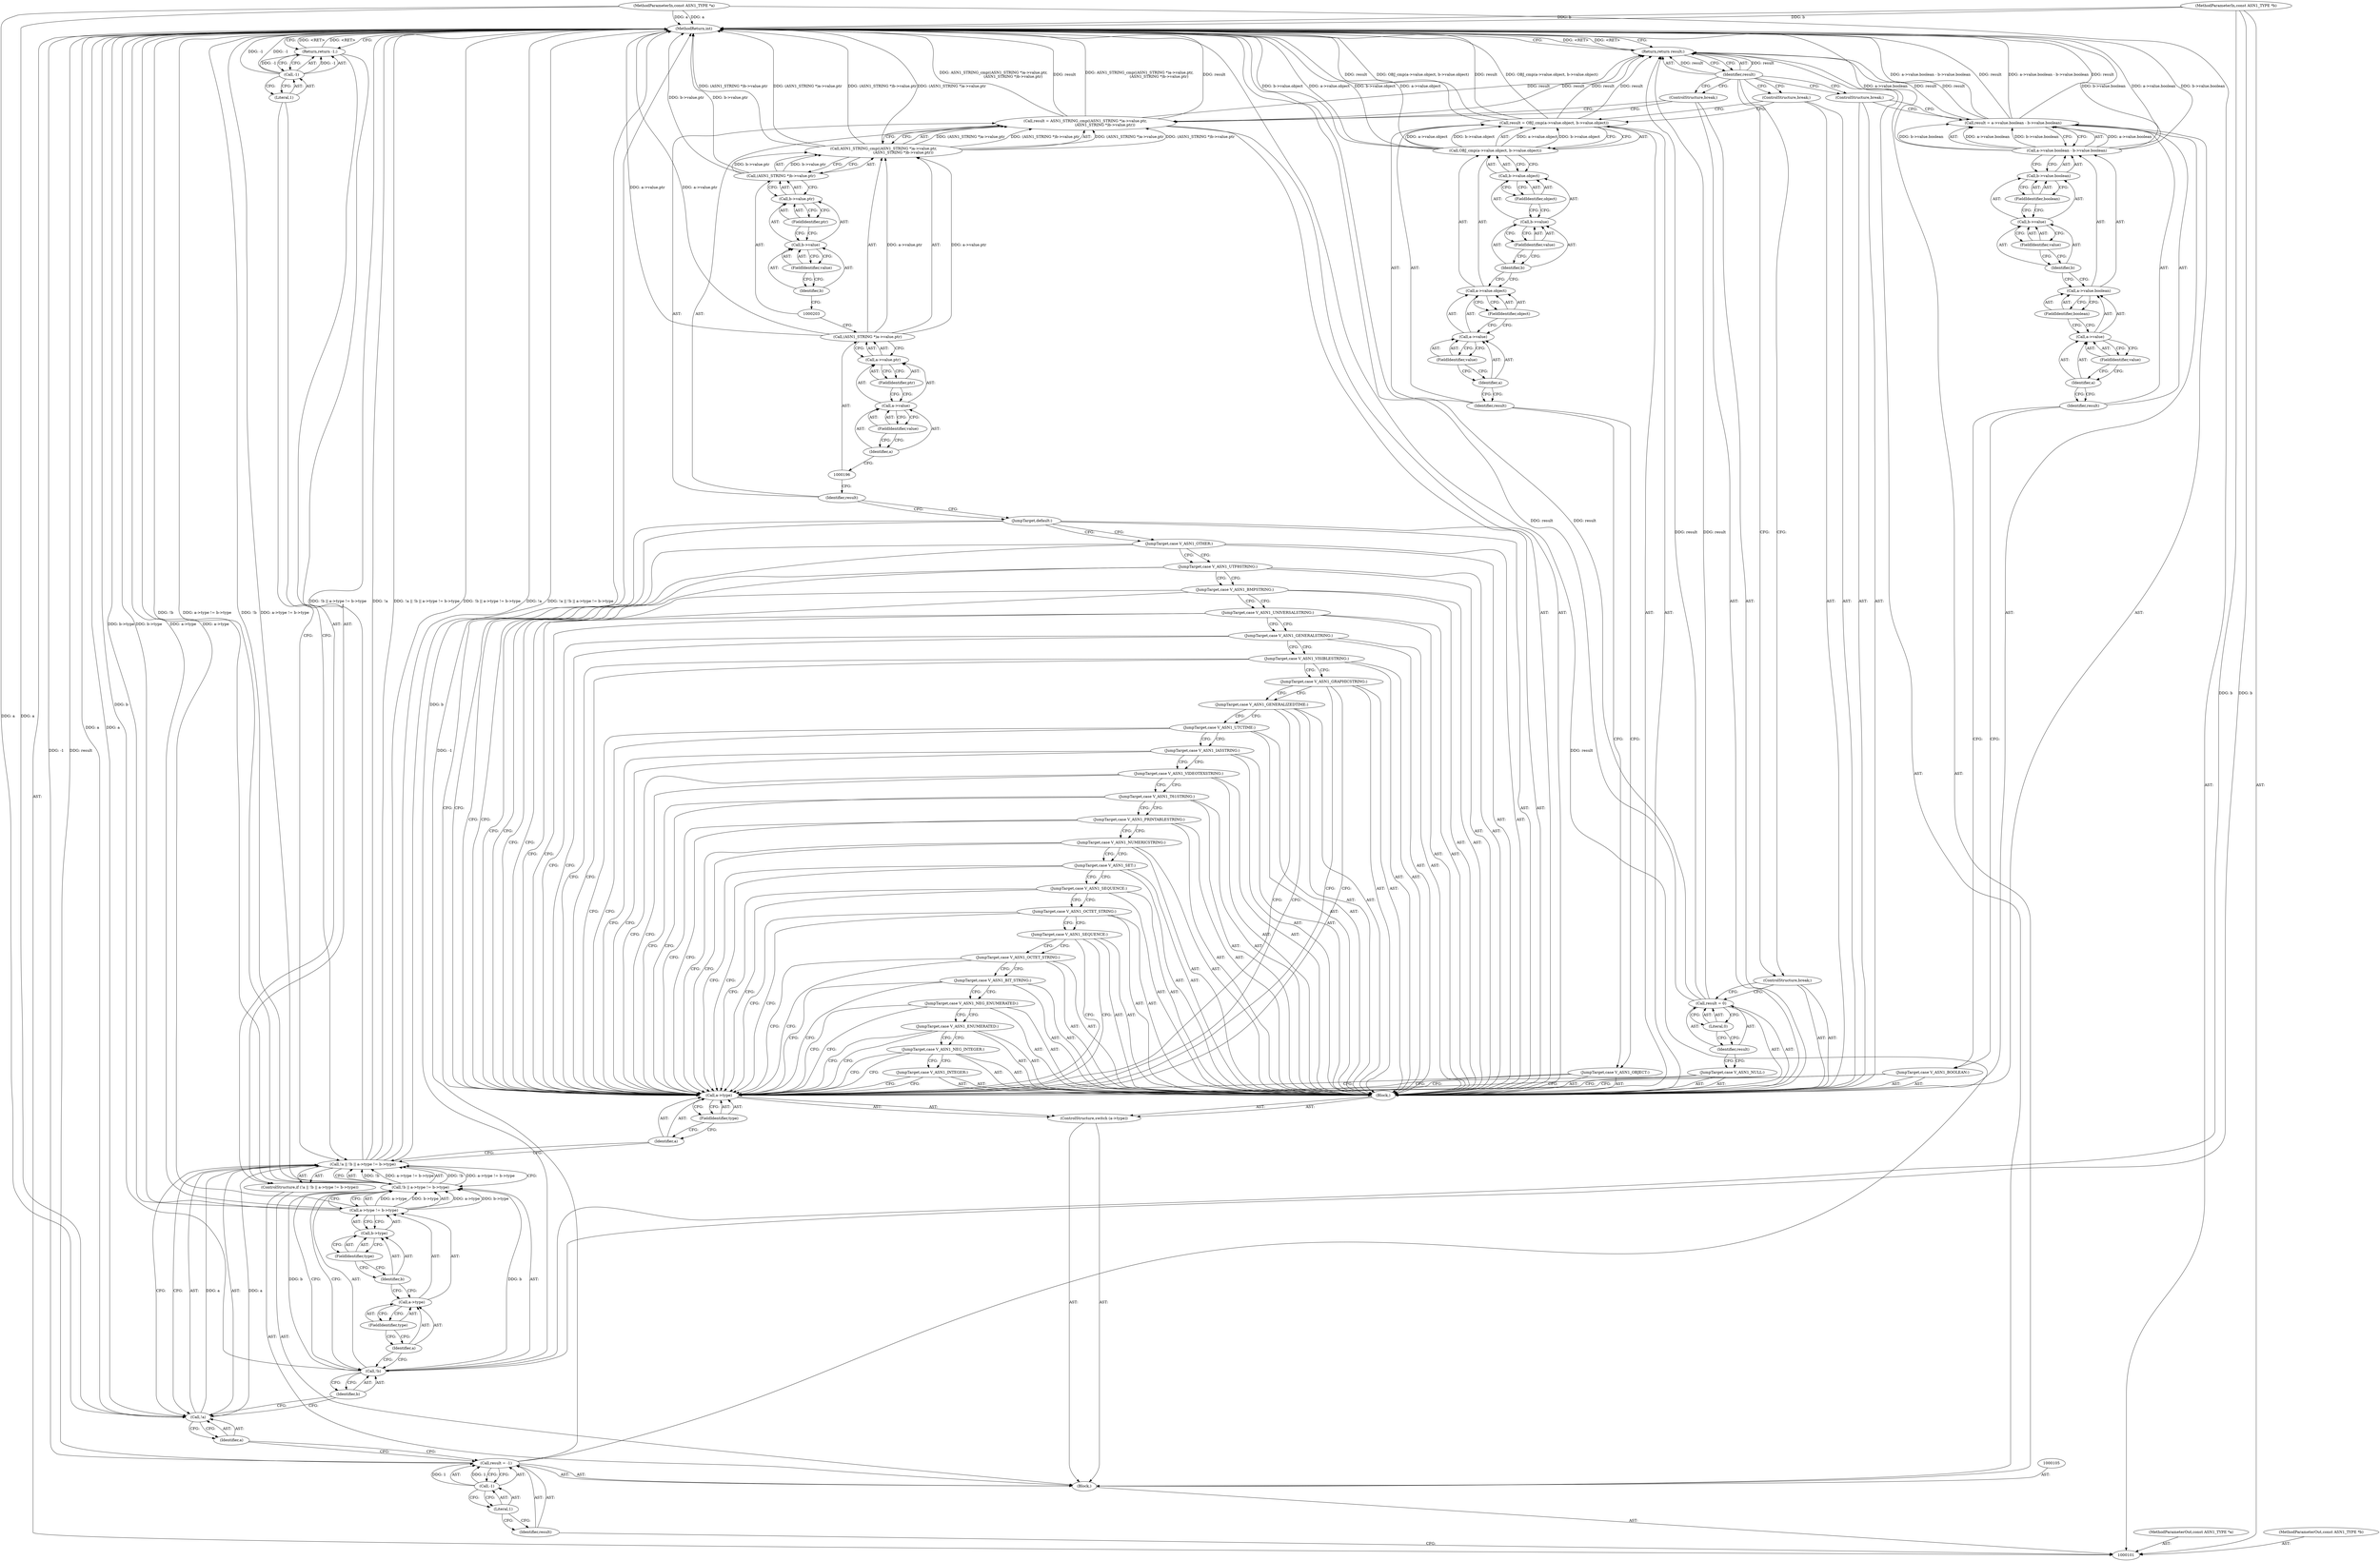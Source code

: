 digraph "1_openssl_f5da52e308a6aeea6d5f3df98c4da295d7e9cc27" {
"1000212" [label="(MethodReturn,int)"];
"1000102" [label="(MethodParameterIn,const ASN1_TYPE *a)"];
"1000270" [label="(MethodParameterOut,const ASN1_TYPE *a)"];
"1000103" [label="(MethodParameterIn,const ASN1_TYPE *b)"];
"1000271" [label="(MethodParameterOut,const ASN1_TYPE *b)"];
"1000135" [label="(Call,OBJ_cmp(a->value.object, b->value.object))"];
"1000136" [label="(Call,a->value.object)"];
"1000137" [label="(Call,a->value)"];
"1000138" [label="(Identifier,a)"];
"1000139" [label="(FieldIdentifier,value)"];
"1000140" [label="(FieldIdentifier,object)"];
"1000141" [label="(Call,b->value.object)"];
"1000142" [label="(Call,b->value)"];
"1000143" [label="(Identifier,b)"];
"1000144" [label="(FieldIdentifier,value)"];
"1000145" [label="(FieldIdentifier,object)"];
"1000133" [label="(Call,result = OBJ_cmp(a->value.object, b->value.object))"];
"1000134" [label="(Identifier,result)"];
"1000146" [label="(ControlStructure,break;)"];
"1000147" [label="(JumpTarget,case V_ASN1_BOOLEAN:)"];
"1000150" [label="(Call,a->value.boolean - b->value.boolean)"];
"1000151" [label="(Call,a->value.boolean)"];
"1000152" [label="(Call,a->value)"];
"1000153" [label="(Identifier,a)"];
"1000154" [label="(FieldIdentifier,value)"];
"1000155" [label="(FieldIdentifier,boolean)"];
"1000156" [label="(Call,b->value.boolean)"];
"1000157" [label="(Call,b->value)"];
"1000158" [label="(Identifier,b)"];
"1000159" [label="(FieldIdentifier,value)"];
"1000160" [label="(FieldIdentifier,boolean)"];
"1000148" [label="(Call,result = a->value.boolean - b->value.boolean)"];
"1000149" [label="(Identifier,result)"];
"1000161" [label="(ControlStructure,break;)"];
"1000162" [label="(JumpTarget,case V_ASN1_NULL:)"];
"1000165" [label="(Literal,0)"];
"1000163" [label="(Call,result = 0)"];
"1000164" [label="(Identifier,result)"];
"1000166" [label="(ControlStructure,break;)"];
"1000167" [label="(JumpTarget,case V_ASN1_INTEGER:)"];
"1000168" [label="(JumpTarget,case V_ASN1_NEG_INTEGER:)"];
"1000104" [label="(Block,)"];
"1000169" [label="(JumpTarget,case V_ASN1_ENUMERATED:)"];
"1000170" [label="(JumpTarget,case V_ASN1_NEG_ENUMERATED:)"];
"1000171" [label="(JumpTarget,case V_ASN1_BIT_STRING:)"];
"1000172" [label="(JumpTarget,case V_ASN1_OCTET_STRING:)"];
"1000173" [label="(JumpTarget,case V_ASN1_SEQUENCE:)"];
"1000174" [label="(JumpTarget,case V_ASN1_OCTET_STRING:)"];
"1000175" [label="(JumpTarget,case V_ASN1_SEQUENCE:)"];
"1000176" [label="(JumpTarget,case V_ASN1_SET:)"];
"1000177" [label="(JumpTarget,case V_ASN1_NUMERICSTRING:)"];
"1000178" [label="(JumpTarget,case V_ASN1_PRINTABLESTRING:)"];
"1000108" [label="(Call,-1)"];
"1000109" [label="(Literal,1)"];
"1000106" [label="(Call,result = -1)"];
"1000107" [label="(Identifier,result)"];
"1000179" [label="(JumpTarget,case V_ASN1_T61STRING:)"];
"1000180" [label="(JumpTarget,case V_ASN1_VIDEOTEXSTRING:)"];
"1000181" [label="(JumpTarget,case V_ASN1_IA5STRING:)"];
"1000182" [label="(JumpTarget,case V_ASN1_UTCTIME:)"];
"1000183" [label="(JumpTarget,case V_ASN1_GENERALIZEDTIME:)"];
"1000184" [label="(JumpTarget,case V_ASN1_GRAPHICSTRING:)"];
"1000185" [label="(JumpTarget,case V_ASN1_VISIBLESTRING:)"];
"1000186" [label="(JumpTarget,case V_ASN1_GENERALSTRING:)"];
"1000187" [label="(JumpTarget,case V_ASN1_UNIVERSALSTRING:)"];
"1000188" [label="(JumpTarget,case V_ASN1_BMPSTRING:)"];
"1000189" [label="(JumpTarget,case V_ASN1_UTF8STRING:)"];
"1000190" [label="(JumpTarget,case V_ASN1_OTHER:)"];
"1000191" [label="(JumpTarget,default:)"];
"1000194" [label="(Call,ASN1_STRING_cmp((ASN1_STRING *)a->value.ptr,\n                                 (ASN1_STRING *)b->value.ptr))"];
"1000195" [label="(Call,(ASN1_STRING *)a->value.ptr)"];
"1000197" [label="(Call,a->value.ptr)"];
"1000198" [label="(Call,a->value)"];
"1000199" [label="(Identifier,a)"];
"1000200" [label="(FieldIdentifier,value)"];
"1000201" [label="(FieldIdentifier,ptr)"];
"1000192" [label="(Call,result = ASN1_STRING_cmp((ASN1_STRING *)a->value.ptr,\n                                 (ASN1_STRING *)b->value.ptr))"];
"1000193" [label="(Identifier,result)"];
"1000202" [label="(Call,(ASN1_STRING *)b->value.ptr)"];
"1000204" [label="(Call,b->value.ptr)"];
"1000205" [label="(Call,b->value)"];
"1000206" [label="(Identifier,b)"];
"1000207" [label="(FieldIdentifier,value)"];
"1000208" [label="(FieldIdentifier,ptr)"];
"1000209" [label="(ControlStructure,break;)"];
"1000211" [label="(Identifier,result)"];
"1000210" [label="(Return,return result;)"];
"1000114" [label="(Call,!b || a->type != b->type)"];
"1000115" [label="(Call,!b)"];
"1000116" [label="(Identifier,b)"];
"1000117" [label="(Call,a->type != b->type)"];
"1000118" [label="(Call,a->type)"];
"1000119" [label="(Identifier,a)"];
"1000120" [label="(FieldIdentifier,type)"];
"1000121" [label="(Call,b->type)"];
"1000122" [label="(Identifier,b)"];
"1000123" [label="(FieldIdentifier,type)"];
"1000110" [label="(ControlStructure,if (!a || !b || a->type != b->type))"];
"1000111" [label="(Call,!a || !b || a->type != b->type)"];
"1000112" [label="(Call,!a)"];
"1000113" [label="(Identifier,a)"];
"1000125" [label="(Call,-1)"];
"1000126" [label="(Literal,1)"];
"1000124" [label="(Return,return -1;)"];
"1000128" [label="(Call,a->type)"];
"1000129" [label="(Identifier,a)"];
"1000130" [label="(FieldIdentifier,type)"];
"1000131" [label="(Block,)"];
"1000127" [label="(ControlStructure,switch (a->type))"];
"1000132" [label="(JumpTarget,case V_ASN1_OBJECT:)"];
"1000212" -> "1000101"  [label="AST: "];
"1000212" -> "1000124"  [label="CFG: "];
"1000212" -> "1000210"  [label="CFG: "];
"1000124" -> "1000212"  [label="DDG: <RET>"];
"1000210" -> "1000212"  [label="DDG: <RET>"];
"1000114" -> "1000212"  [label="DDG: a->type != b->type"];
"1000114" -> "1000212"  [label="DDG: !b"];
"1000163" -> "1000212"  [label="DDG: result"];
"1000106" -> "1000212"  [label="DDG: -1"];
"1000106" -> "1000212"  [label="DDG: result"];
"1000111" -> "1000212"  [label="DDG: !b || a->type != b->type"];
"1000111" -> "1000212"  [label="DDG: !a"];
"1000111" -> "1000212"  [label="DDG: !a || !b || a->type != b->type"];
"1000135" -> "1000212"  [label="DDG: b->value.object"];
"1000135" -> "1000212"  [label="DDG: a->value.object"];
"1000194" -> "1000212"  [label="DDG: (ASN1_STRING *)a->value.ptr"];
"1000194" -> "1000212"  [label="DDG: (ASN1_STRING *)b->value.ptr"];
"1000117" -> "1000212"  [label="DDG: a->type"];
"1000117" -> "1000212"  [label="DDG: b->type"];
"1000195" -> "1000212"  [label="DDG: a->value.ptr"];
"1000148" -> "1000212"  [label="DDG: a->value.boolean - b->value.boolean"];
"1000148" -> "1000212"  [label="DDG: result"];
"1000150" -> "1000212"  [label="DDG: b->value.boolean"];
"1000150" -> "1000212"  [label="DDG: a->value.boolean"];
"1000125" -> "1000212"  [label="DDG: -1"];
"1000192" -> "1000212"  [label="DDG: ASN1_STRING_cmp((ASN1_STRING *)a->value.ptr,\n                                 (ASN1_STRING *)b->value.ptr)"];
"1000192" -> "1000212"  [label="DDG: result"];
"1000103" -> "1000212"  [label="DDG: b"];
"1000133" -> "1000212"  [label="DDG: result"];
"1000133" -> "1000212"  [label="DDG: OBJ_cmp(a->value.object, b->value.object)"];
"1000102" -> "1000212"  [label="DDG: a"];
"1000112" -> "1000212"  [label="DDG: a"];
"1000115" -> "1000212"  [label="DDG: b"];
"1000202" -> "1000212"  [label="DDG: b->value.ptr"];
"1000102" -> "1000101"  [label="AST: "];
"1000102" -> "1000212"  [label="DDG: a"];
"1000102" -> "1000112"  [label="DDG: a"];
"1000270" -> "1000101"  [label="AST: "];
"1000103" -> "1000101"  [label="AST: "];
"1000103" -> "1000212"  [label="DDG: b"];
"1000103" -> "1000115"  [label="DDG: b"];
"1000271" -> "1000101"  [label="AST: "];
"1000135" -> "1000133"  [label="AST: "];
"1000135" -> "1000141"  [label="CFG: "];
"1000136" -> "1000135"  [label="AST: "];
"1000141" -> "1000135"  [label="AST: "];
"1000133" -> "1000135"  [label="CFG: "];
"1000135" -> "1000212"  [label="DDG: b->value.object"];
"1000135" -> "1000212"  [label="DDG: a->value.object"];
"1000135" -> "1000133"  [label="DDG: a->value.object"];
"1000135" -> "1000133"  [label="DDG: b->value.object"];
"1000136" -> "1000135"  [label="AST: "];
"1000136" -> "1000140"  [label="CFG: "];
"1000137" -> "1000136"  [label="AST: "];
"1000140" -> "1000136"  [label="AST: "];
"1000143" -> "1000136"  [label="CFG: "];
"1000137" -> "1000136"  [label="AST: "];
"1000137" -> "1000139"  [label="CFG: "];
"1000138" -> "1000137"  [label="AST: "];
"1000139" -> "1000137"  [label="AST: "];
"1000140" -> "1000137"  [label="CFG: "];
"1000138" -> "1000137"  [label="AST: "];
"1000138" -> "1000134"  [label="CFG: "];
"1000139" -> "1000138"  [label="CFG: "];
"1000139" -> "1000137"  [label="AST: "];
"1000139" -> "1000138"  [label="CFG: "];
"1000137" -> "1000139"  [label="CFG: "];
"1000140" -> "1000136"  [label="AST: "];
"1000140" -> "1000137"  [label="CFG: "];
"1000136" -> "1000140"  [label="CFG: "];
"1000141" -> "1000135"  [label="AST: "];
"1000141" -> "1000145"  [label="CFG: "];
"1000142" -> "1000141"  [label="AST: "];
"1000145" -> "1000141"  [label="AST: "];
"1000135" -> "1000141"  [label="CFG: "];
"1000142" -> "1000141"  [label="AST: "];
"1000142" -> "1000144"  [label="CFG: "];
"1000143" -> "1000142"  [label="AST: "];
"1000144" -> "1000142"  [label="AST: "];
"1000145" -> "1000142"  [label="CFG: "];
"1000143" -> "1000142"  [label="AST: "];
"1000143" -> "1000136"  [label="CFG: "];
"1000144" -> "1000143"  [label="CFG: "];
"1000144" -> "1000142"  [label="AST: "];
"1000144" -> "1000143"  [label="CFG: "];
"1000142" -> "1000144"  [label="CFG: "];
"1000145" -> "1000141"  [label="AST: "];
"1000145" -> "1000142"  [label="CFG: "];
"1000141" -> "1000145"  [label="CFG: "];
"1000133" -> "1000131"  [label="AST: "];
"1000133" -> "1000135"  [label="CFG: "];
"1000134" -> "1000133"  [label="AST: "];
"1000135" -> "1000133"  [label="AST: "];
"1000146" -> "1000133"  [label="CFG: "];
"1000133" -> "1000212"  [label="DDG: result"];
"1000133" -> "1000212"  [label="DDG: OBJ_cmp(a->value.object, b->value.object)"];
"1000135" -> "1000133"  [label="DDG: a->value.object"];
"1000135" -> "1000133"  [label="DDG: b->value.object"];
"1000133" -> "1000210"  [label="DDG: result"];
"1000134" -> "1000133"  [label="AST: "];
"1000134" -> "1000132"  [label="CFG: "];
"1000138" -> "1000134"  [label="CFG: "];
"1000146" -> "1000131"  [label="AST: "];
"1000146" -> "1000133"  [label="CFG: "];
"1000211" -> "1000146"  [label="CFG: "];
"1000147" -> "1000131"  [label="AST: "];
"1000147" -> "1000128"  [label="CFG: "];
"1000149" -> "1000147"  [label="CFG: "];
"1000150" -> "1000148"  [label="AST: "];
"1000150" -> "1000156"  [label="CFG: "];
"1000151" -> "1000150"  [label="AST: "];
"1000156" -> "1000150"  [label="AST: "];
"1000148" -> "1000150"  [label="CFG: "];
"1000150" -> "1000212"  [label="DDG: b->value.boolean"];
"1000150" -> "1000212"  [label="DDG: a->value.boolean"];
"1000150" -> "1000148"  [label="DDG: a->value.boolean"];
"1000150" -> "1000148"  [label="DDG: b->value.boolean"];
"1000151" -> "1000150"  [label="AST: "];
"1000151" -> "1000155"  [label="CFG: "];
"1000152" -> "1000151"  [label="AST: "];
"1000155" -> "1000151"  [label="AST: "];
"1000158" -> "1000151"  [label="CFG: "];
"1000152" -> "1000151"  [label="AST: "];
"1000152" -> "1000154"  [label="CFG: "];
"1000153" -> "1000152"  [label="AST: "];
"1000154" -> "1000152"  [label="AST: "];
"1000155" -> "1000152"  [label="CFG: "];
"1000153" -> "1000152"  [label="AST: "];
"1000153" -> "1000149"  [label="CFG: "];
"1000154" -> "1000153"  [label="CFG: "];
"1000154" -> "1000152"  [label="AST: "];
"1000154" -> "1000153"  [label="CFG: "];
"1000152" -> "1000154"  [label="CFG: "];
"1000155" -> "1000151"  [label="AST: "];
"1000155" -> "1000152"  [label="CFG: "];
"1000151" -> "1000155"  [label="CFG: "];
"1000156" -> "1000150"  [label="AST: "];
"1000156" -> "1000160"  [label="CFG: "];
"1000157" -> "1000156"  [label="AST: "];
"1000160" -> "1000156"  [label="AST: "];
"1000150" -> "1000156"  [label="CFG: "];
"1000157" -> "1000156"  [label="AST: "];
"1000157" -> "1000159"  [label="CFG: "];
"1000158" -> "1000157"  [label="AST: "];
"1000159" -> "1000157"  [label="AST: "];
"1000160" -> "1000157"  [label="CFG: "];
"1000158" -> "1000157"  [label="AST: "];
"1000158" -> "1000151"  [label="CFG: "];
"1000159" -> "1000158"  [label="CFG: "];
"1000159" -> "1000157"  [label="AST: "];
"1000159" -> "1000158"  [label="CFG: "];
"1000157" -> "1000159"  [label="CFG: "];
"1000160" -> "1000156"  [label="AST: "];
"1000160" -> "1000157"  [label="CFG: "];
"1000156" -> "1000160"  [label="CFG: "];
"1000148" -> "1000131"  [label="AST: "];
"1000148" -> "1000150"  [label="CFG: "];
"1000149" -> "1000148"  [label="AST: "];
"1000150" -> "1000148"  [label="AST: "];
"1000161" -> "1000148"  [label="CFG: "];
"1000148" -> "1000212"  [label="DDG: a->value.boolean - b->value.boolean"];
"1000148" -> "1000212"  [label="DDG: result"];
"1000150" -> "1000148"  [label="DDG: a->value.boolean"];
"1000150" -> "1000148"  [label="DDG: b->value.boolean"];
"1000148" -> "1000210"  [label="DDG: result"];
"1000149" -> "1000148"  [label="AST: "];
"1000149" -> "1000147"  [label="CFG: "];
"1000153" -> "1000149"  [label="CFG: "];
"1000161" -> "1000131"  [label="AST: "];
"1000161" -> "1000148"  [label="CFG: "];
"1000211" -> "1000161"  [label="CFG: "];
"1000162" -> "1000131"  [label="AST: "];
"1000162" -> "1000128"  [label="CFG: "];
"1000164" -> "1000162"  [label="CFG: "];
"1000165" -> "1000163"  [label="AST: "];
"1000165" -> "1000164"  [label="CFG: "];
"1000163" -> "1000165"  [label="CFG: "];
"1000163" -> "1000131"  [label="AST: "];
"1000163" -> "1000165"  [label="CFG: "];
"1000164" -> "1000163"  [label="AST: "];
"1000165" -> "1000163"  [label="AST: "];
"1000166" -> "1000163"  [label="CFG: "];
"1000163" -> "1000212"  [label="DDG: result"];
"1000163" -> "1000210"  [label="DDG: result"];
"1000164" -> "1000163"  [label="AST: "];
"1000164" -> "1000162"  [label="CFG: "];
"1000165" -> "1000164"  [label="CFG: "];
"1000166" -> "1000131"  [label="AST: "];
"1000166" -> "1000163"  [label="CFG: "];
"1000211" -> "1000166"  [label="CFG: "];
"1000167" -> "1000131"  [label="AST: "];
"1000167" -> "1000128"  [label="CFG: "];
"1000168" -> "1000167"  [label="CFG: "];
"1000168" -> "1000131"  [label="AST: "];
"1000168" -> "1000128"  [label="CFG: "];
"1000168" -> "1000167"  [label="CFG: "];
"1000169" -> "1000168"  [label="CFG: "];
"1000104" -> "1000101"  [label="AST: "];
"1000105" -> "1000104"  [label="AST: "];
"1000106" -> "1000104"  [label="AST: "];
"1000110" -> "1000104"  [label="AST: "];
"1000127" -> "1000104"  [label="AST: "];
"1000210" -> "1000104"  [label="AST: "];
"1000169" -> "1000131"  [label="AST: "];
"1000169" -> "1000128"  [label="CFG: "];
"1000169" -> "1000168"  [label="CFG: "];
"1000170" -> "1000169"  [label="CFG: "];
"1000170" -> "1000131"  [label="AST: "];
"1000170" -> "1000128"  [label="CFG: "];
"1000170" -> "1000169"  [label="CFG: "];
"1000171" -> "1000170"  [label="CFG: "];
"1000171" -> "1000131"  [label="AST: "];
"1000171" -> "1000128"  [label="CFG: "];
"1000171" -> "1000170"  [label="CFG: "];
"1000172" -> "1000171"  [label="CFG: "];
"1000172" -> "1000131"  [label="AST: "];
"1000172" -> "1000128"  [label="CFG: "];
"1000172" -> "1000171"  [label="CFG: "];
"1000173" -> "1000172"  [label="CFG: "];
"1000173" -> "1000131"  [label="AST: "];
"1000173" -> "1000128"  [label="CFG: "];
"1000173" -> "1000172"  [label="CFG: "];
"1000174" -> "1000173"  [label="CFG: "];
"1000174" -> "1000131"  [label="AST: "];
"1000174" -> "1000128"  [label="CFG: "];
"1000174" -> "1000173"  [label="CFG: "];
"1000175" -> "1000174"  [label="CFG: "];
"1000175" -> "1000131"  [label="AST: "];
"1000175" -> "1000128"  [label="CFG: "];
"1000175" -> "1000174"  [label="CFG: "];
"1000176" -> "1000175"  [label="CFG: "];
"1000176" -> "1000131"  [label="AST: "];
"1000176" -> "1000128"  [label="CFG: "];
"1000176" -> "1000175"  [label="CFG: "];
"1000177" -> "1000176"  [label="CFG: "];
"1000177" -> "1000131"  [label="AST: "];
"1000177" -> "1000128"  [label="CFG: "];
"1000177" -> "1000176"  [label="CFG: "];
"1000178" -> "1000177"  [label="CFG: "];
"1000178" -> "1000131"  [label="AST: "];
"1000178" -> "1000128"  [label="CFG: "];
"1000178" -> "1000177"  [label="CFG: "];
"1000179" -> "1000178"  [label="CFG: "];
"1000108" -> "1000106"  [label="AST: "];
"1000108" -> "1000109"  [label="CFG: "];
"1000109" -> "1000108"  [label="AST: "];
"1000106" -> "1000108"  [label="CFG: "];
"1000108" -> "1000106"  [label="DDG: 1"];
"1000109" -> "1000108"  [label="AST: "];
"1000109" -> "1000107"  [label="CFG: "];
"1000108" -> "1000109"  [label="CFG: "];
"1000106" -> "1000104"  [label="AST: "];
"1000106" -> "1000108"  [label="CFG: "];
"1000107" -> "1000106"  [label="AST: "];
"1000108" -> "1000106"  [label="AST: "];
"1000113" -> "1000106"  [label="CFG: "];
"1000106" -> "1000212"  [label="DDG: -1"];
"1000106" -> "1000212"  [label="DDG: result"];
"1000108" -> "1000106"  [label="DDG: 1"];
"1000107" -> "1000106"  [label="AST: "];
"1000107" -> "1000101"  [label="CFG: "];
"1000109" -> "1000107"  [label="CFG: "];
"1000179" -> "1000131"  [label="AST: "];
"1000179" -> "1000128"  [label="CFG: "];
"1000179" -> "1000178"  [label="CFG: "];
"1000180" -> "1000179"  [label="CFG: "];
"1000180" -> "1000131"  [label="AST: "];
"1000180" -> "1000128"  [label="CFG: "];
"1000180" -> "1000179"  [label="CFG: "];
"1000181" -> "1000180"  [label="CFG: "];
"1000181" -> "1000131"  [label="AST: "];
"1000181" -> "1000128"  [label="CFG: "];
"1000181" -> "1000180"  [label="CFG: "];
"1000182" -> "1000181"  [label="CFG: "];
"1000182" -> "1000131"  [label="AST: "];
"1000182" -> "1000128"  [label="CFG: "];
"1000182" -> "1000181"  [label="CFG: "];
"1000183" -> "1000182"  [label="CFG: "];
"1000183" -> "1000131"  [label="AST: "];
"1000183" -> "1000128"  [label="CFG: "];
"1000183" -> "1000182"  [label="CFG: "];
"1000184" -> "1000183"  [label="CFG: "];
"1000184" -> "1000131"  [label="AST: "];
"1000184" -> "1000128"  [label="CFG: "];
"1000184" -> "1000183"  [label="CFG: "];
"1000185" -> "1000184"  [label="CFG: "];
"1000185" -> "1000131"  [label="AST: "];
"1000185" -> "1000128"  [label="CFG: "];
"1000185" -> "1000184"  [label="CFG: "];
"1000186" -> "1000185"  [label="CFG: "];
"1000186" -> "1000131"  [label="AST: "];
"1000186" -> "1000128"  [label="CFG: "];
"1000186" -> "1000185"  [label="CFG: "];
"1000187" -> "1000186"  [label="CFG: "];
"1000187" -> "1000131"  [label="AST: "];
"1000187" -> "1000128"  [label="CFG: "];
"1000187" -> "1000186"  [label="CFG: "];
"1000188" -> "1000187"  [label="CFG: "];
"1000188" -> "1000131"  [label="AST: "];
"1000188" -> "1000128"  [label="CFG: "];
"1000188" -> "1000187"  [label="CFG: "];
"1000189" -> "1000188"  [label="CFG: "];
"1000189" -> "1000131"  [label="AST: "];
"1000189" -> "1000128"  [label="CFG: "];
"1000189" -> "1000188"  [label="CFG: "];
"1000190" -> "1000189"  [label="CFG: "];
"1000190" -> "1000131"  [label="AST: "];
"1000190" -> "1000128"  [label="CFG: "];
"1000190" -> "1000189"  [label="CFG: "];
"1000191" -> "1000190"  [label="CFG: "];
"1000191" -> "1000131"  [label="AST: "];
"1000191" -> "1000128"  [label="CFG: "];
"1000191" -> "1000190"  [label="CFG: "];
"1000193" -> "1000191"  [label="CFG: "];
"1000194" -> "1000192"  [label="AST: "];
"1000194" -> "1000202"  [label="CFG: "];
"1000195" -> "1000194"  [label="AST: "];
"1000202" -> "1000194"  [label="AST: "];
"1000192" -> "1000194"  [label="CFG: "];
"1000194" -> "1000212"  [label="DDG: (ASN1_STRING *)a->value.ptr"];
"1000194" -> "1000212"  [label="DDG: (ASN1_STRING *)b->value.ptr"];
"1000194" -> "1000192"  [label="DDG: (ASN1_STRING *)a->value.ptr"];
"1000194" -> "1000192"  [label="DDG: (ASN1_STRING *)b->value.ptr"];
"1000195" -> "1000194"  [label="DDG: a->value.ptr"];
"1000202" -> "1000194"  [label="DDG: b->value.ptr"];
"1000195" -> "1000194"  [label="AST: "];
"1000195" -> "1000197"  [label="CFG: "];
"1000196" -> "1000195"  [label="AST: "];
"1000197" -> "1000195"  [label="AST: "];
"1000203" -> "1000195"  [label="CFG: "];
"1000195" -> "1000212"  [label="DDG: a->value.ptr"];
"1000195" -> "1000194"  [label="DDG: a->value.ptr"];
"1000197" -> "1000195"  [label="AST: "];
"1000197" -> "1000201"  [label="CFG: "];
"1000198" -> "1000197"  [label="AST: "];
"1000201" -> "1000197"  [label="AST: "];
"1000195" -> "1000197"  [label="CFG: "];
"1000198" -> "1000197"  [label="AST: "];
"1000198" -> "1000200"  [label="CFG: "];
"1000199" -> "1000198"  [label="AST: "];
"1000200" -> "1000198"  [label="AST: "];
"1000201" -> "1000198"  [label="CFG: "];
"1000199" -> "1000198"  [label="AST: "];
"1000199" -> "1000196"  [label="CFG: "];
"1000200" -> "1000199"  [label="CFG: "];
"1000200" -> "1000198"  [label="AST: "];
"1000200" -> "1000199"  [label="CFG: "];
"1000198" -> "1000200"  [label="CFG: "];
"1000201" -> "1000197"  [label="AST: "];
"1000201" -> "1000198"  [label="CFG: "];
"1000197" -> "1000201"  [label="CFG: "];
"1000192" -> "1000131"  [label="AST: "];
"1000192" -> "1000194"  [label="CFG: "];
"1000193" -> "1000192"  [label="AST: "];
"1000194" -> "1000192"  [label="AST: "];
"1000209" -> "1000192"  [label="CFG: "];
"1000192" -> "1000212"  [label="DDG: ASN1_STRING_cmp((ASN1_STRING *)a->value.ptr,\n                                 (ASN1_STRING *)b->value.ptr)"];
"1000192" -> "1000212"  [label="DDG: result"];
"1000194" -> "1000192"  [label="DDG: (ASN1_STRING *)a->value.ptr"];
"1000194" -> "1000192"  [label="DDG: (ASN1_STRING *)b->value.ptr"];
"1000192" -> "1000210"  [label="DDG: result"];
"1000193" -> "1000192"  [label="AST: "];
"1000193" -> "1000191"  [label="CFG: "];
"1000196" -> "1000193"  [label="CFG: "];
"1000202" -> "1000194"  [label="AST: "];
"1000202" -> "1000204"  [label="CFG: "];
"1000203" -> "1000202"  [label="AST: "];
"1000204" -> "1000202"  [label="AST: "];
"1000194" -> "1000202"  [label="CFG: "];
"1000202" -> "1000212"  [label="DDG: b->value.ptr"];
"1000202" -> "1000194"  [label="DDG: b->value.ptr"];
"1000204" -> "1000202"  [label="AST: "];
"1000204" -> "1000208"  [label="CFG: "];
"1000205" -> "1000204"  [label="AST: "];
"1000208" -> "1000204"  [label="AST: "];
"1000202" -> "1000204"  [label="CFG: "];
"1000205" -> "1000204"  [label="AST: "];
"1000205" -> "1000207"  [label="CFG: "];
"1000206" -> "1000205"  [label="AST: "];
"1000207" -> "1000205"  [label="AST: "];
"1000208" -> "1000205"  [label="CFG: "];
"1000206" -> "1000205"  [label="AST: "];
"1000206" -> "1000203"  [label="CFG: "];
"1000207" -> "1000206"  [label="CFG: "];
"1000207" -> "1000205"  [label="AST: "];
"1000207" -> "1000206"  [label="CFG: "];
"1000205" -> "1000207"  [label="CFG: "];
"1000208" -> "1000204"  [label="AST: "];
"1000208" -> "1000205"  [label="CFG: "];
"1000204" -> "1000208"  [label="CFG: "];
"1000209" -> "1000131"  [label="AST: "];
"1000209" -> "1000192"  [label="CFG: "];
"1000211" -> "1000209"  [label="CFG: "];
"1000211" -> "1000210"  [label="AST: "];
"1000211" -> "1000146"  [label="CFG: "];
"1000211" -> "1000161"  [label="CFG: "];
"1000211" -> "1000166"  [label="CFG: "];
"1000211" -> "1000209"  [label="CFG: "];
"1000210" -> "1000211"  [label="CFG: "];
"1000211" -> "1000210"  [label="DDG: result"];
"1000210" -> "1000104"  [label="AST: "];
"1000210" -> "1000211"  [label="CFG: "];
"1000211" -> "1000210"  [label="AST: "];
"1000212" -> "1000210"  [label="CFG: "];
"1000210" -> "1000212"  [label="DDG: <RET>"];
"1000211" -> "1000210"  [label="DDG: result"];
"1000163" -> "1000210"  [label="DDG: result"];
"1000133" -> "1000210"  [label="DDG: result"];
"1000148" -> "1000210"  [label="DDG: result"];
"1000192" -> "1000210"  [label="DDG: result"];
"1000114" -> "1000111"  [label="AST: "];
"1000114" -> "1000115"  [label="CFG: "];
"1000114" -> "1000117"  [label="CFG: "];
"1000115" -> "1000114"  [label="AST: "];
"1000117" -> "1000114"  [label="AST: "];
"1000111" -> "1000114"  [label="CFG: "];
"1000114" -> "1000212"  [label="DDG: a->type != b->type"];
"1000114" -> "1000212"  [label="DDG: !b"];
"1000114" -> "1000111"  [label="DDG: !b"];
"1000114" -> "1000111"  [label="DDG: a->type != b->type"];
"1000115" -> "1000114"  [label="DDG: b"];
"1000117" -> "1000114"  [label="DDG: a->type"];
"1000117" -> "1000114"  [label="DDG: b->type"];
"1000115" -> "1000114"  [label="AST: "];
"1000115" -> "1000116"  [label="CFG: "];
"1000116" -> "1000115"  [label="AST: "];
"1000119" -> "1000115"  [label="CFG: "];
"1000114" -> "1000115"  [label="CFG: "];
"1000115" -> "1000212"  [label="DDG: b"];
"1000115" -> "1000114"  [label="DDG: b"];
"1000103" -> "1000115"  [label="DDG: b"];
"1000116" -> "1000115"  [label="AST: "];
"1000116" -> "1000112"  [label="CFG: "];
"1000115" -> "1000116"  [label="CFG: "];
"1000117" -> "1000114"  [label="AST: "];
"1000117" -> "1000121"  [label="CFG: "];
"1000118" -> "1000117"  [label="AST: "];
"1000121" -> "1000117"  [label="AST: "];
"1000114" -> "1000117"  [label="CFG: "];
"1000117" -> "1000212"  [label="DDG: a->type"];
"1000117" -> "1000212"  [label="DDG: b->type"];
"1000117" -> "1000114"  [label="DDG: a->type"];
"1000117" -> "1000114"  [label="DDG: b->type"];
"1000118" -> "1000117"  [label="AST: "];
"1000118" -> "1000120"  [label="CFG: "];
"1000119" -> "1000118"  [label="AST: "];
"1000120" -> "1000118"  [label="AST: "];
"1000122" -> "1000118"  [label="CFG: "];
"1000119" -> "1000118"  [label="AST: "];
"1000119" -> "1000115"  [label="CFG: "];
"1000120" -> "1000119"  [label="CFG: "];
"1000120" -> "1000118"  [label="AST: "];
"1000120" -> "1000119"  [label="CFG: "];
"1000118" -> "1000120"  [label="CFG: "];
"1000121" -> "1000117"  [label="AST: "];
"1000121" -> "1000123"  [label="CFG: "];
"1000122" -> "1000121"  [label="AST: "];
"1000123" -> "1000121"  [label="AST: "];
"1000117" -> "1000121"  [label="CFG: "];
"1000122" -> "1000121"  [label="AST: "];
"1000122" -> "1000118"  [label="CFG: "];
"1000123" -> "1000122"  [label="CFG: "];
"1000123" -> "1000121"  [label="AST: "];
"1000123" -> "1000122"  [label="CFG: "];
"1000121" -> "1000123"  [label="CFG: "];
"1000110" -> "1000104"  [label="AST: "];
"1000111" -> "1000110"  [label="AST: "];
"1000124" -> "1000110"  [label="AST: "];
"1000111" -> "1000110"  [label="AST: "];
"1000111" -> "1000112"  [label="CFG: "];
"1000111" -> "1000114"  [label="CFG: "];
"1000112" -> "1000111"  [label="AST: "];
"1000114" -> "1000111"  [label="AST: "];
"1000126" -> "1000111"  [label="CFG: "];
"1000129" -> "1000111"  [label="CFG: "];
"1000111" -> "1000212"  [label="DDG: !b || a->type != b->type"];
"1000111" -> "1000212"  [label="DDG: !a"];
"1000111" -> "1000212"  [label="DDG: !a || !b || a->type != b->type"];
"1000112" -> "1000111"  [label="DDG: a"];
"1000114" -> "1000111"  [label="DDG: !b"];
"1000114" -> "1000111"  [label="DDG: a->type != b->type"];
"1000112" -> "1000111"  [label="AST: "];
"1000112" -> "1000113"  [label="CFG: "];
"1000113" -> "1000112"  [label="AST: "];
"1000116" -> "1000112"  [label="CFG: "];
"1000111" -> "1000112"  [label="CFG: "];
"1000112" -> "1000212"  [label="DDG: a"];
"1000112" -> "1000111"  [label="DDG: a"];
"1000102" -> "1000112"  [label="DDG: a"];
"1000113" -> "1000112"  [label="AST: "];
"1000113" -> "1000106"  [label="CFG: "];
"1000112" -> "1000113"  [label="CFG: "];
"1000125" -> "1000124"  [label="AST: "];
"1000125" -> "1000126"  [label="CFG: "];
"1000126" -> "1000125"  [label="AST: "];
"1000124" -> "1000125"  [label="CFG: "];
"1000125" -> "1000212"  [label="DDG: -1"];
"1000125" -> "1000124"  [label="DDG: -1"];
"1000126" -> "1000125"  [label="AST: "];
"1000126" -> "1000111"  [label="CFG: "];
"1000125" -> "1000126"  [label="CFG: "];
"1000124" -> "1000110"  [label="AST: "];
"1000124" -> "1000125"  [label="CFG: "];
"1000125" -> "1000124"  [label="AST: "];
"1000212" -> "1000124"  [label="CFG: "];
"1000124" -> "1000212"  [label="DDG: <RET>"];
"1000125" -> "1000124"  [label="DDG: -1"];
"1000128" -> "1000127"  [label="AST: "];
"1000128" -> "1000130"  [label="CFG: "];
"1000129" -> "1000128"  [label="AST: "];
"1000130" -> "1000128"  [label="AST: "];
"1000132" -> "1000128"  [label="CFG: "];
"1000147" -> "1000128"  [label="CFG: "];
"1000162" -> "1000128"  [label="CFG: "];
"1000167" -> "1000128"  [label="CFG: "];
"1000168" -> "1000128"  [label="CFG: "];
"1000169" -> "1000128"  [label="CFG: "];
"1000170" -> "1000128"  [label="CFG: "];
"1000171" -> "1000128"  [label="CFG: "];
"1000172" -> "1000128"  [label="CFG: "];
"1000173" -> "1000128"  [label="CFG: "];
"1000174" -> "1000128"  [label="CFG: "];
"1000175" -> "1000128"  [label="CFG: "];
"1000176" -> "1000128"  [label="CFG: "];
"1000177" -> "1000128"  [label="CFG: "];
"1000178" -> "1000128"  [label="CFG: "];
"1000179" -> "1000128"  [label="CFG: "];
"1000180" -> "1000128"  [label="CFG: "];
"1000181" -> "1000128"  [label="CFG: "];
"1000182" -> "1000128"  [label="CFG: "];
"1000183" -> "1000128"  [label="CFG: "];
"1000184" -> "1000128"  [label="CFG: "];
"1000185" -> "1000128"  [label="CFG: "];
"1000186" -> "1000128"  [label="CFG: "];
"1000187" -> "1000128"  [label="CFG: "];
"1000188" -> "1000128"  [label="CFG: "];
"1000189" -> "1000128"  [label="CFG: "];
"1000190" -> "1000128"  [label="CFG: "];
"1000191" -> "1000128"  [label="CFG: "];
"1000129" -> "1000128"  [label="AST: "];
"1000129" -> "1000111"  [label="CFG: "];
"1000130" -> "1000129"  [label="CFG: "];
"1000130" -> "1000128"  [label="AST: "];
"1000130" -> "1000129"  [label="CFG: "];
"1000128" -> "1000130"  [label="CFG: "];
"1000131" -> "1000127"  [label="AST: "];
"1000132" -> "1000131"  [label="AST: "];
"1000133" -> "1000131"  [label="AST: "];
"1000146" -> "1000131"  [label="AST: "];
"1000147" -> "1000131"  [label="AST: "];
"1000148" -> "1000131"  [label="AST: "];
"1000161" -> "1000131"  [label="AST: "];
"1000162" -> "1000131"  [label="AST: "];
"1000163" -> "1000131"  [label="AST: "];
"1000166" -> "1000131"  [label="AST: "];
"1000167" -> "1000131"  [label="AST: "];
"1000168" -> "1000131"  [label="AST: "];
"1000169" -> "1000131"  [label="AST: "];
"1000170" -> "1000131"  [label="AST: "];
"1000171" -> "1000131"  [label="AST: "];
"1000172" -> "1000131"  [label="AST: "];
"1000173" -> "1000131"  [label="AST: "];
"1000174" -> "1000131"  [label="AST: "];
"1000175" -> "1000131"  [label="AST: "];
"1000176" -> "1000131"  [label="AST: "];
"1000177" -> "1000131"  [label="AST: "];
"1000178" -> "1000131"  [label="AST: "];
"1000179" -> "1000131"  [label="AST: "];
"1000180" -> "1000131"  [label="AST: "];
"1000181" -> "1000131"  [label="AST: "];
"1000182" -> "1000131"  [label="AST: "];
"1000183" -> "1000131"  [label="AST: "];
"1000184" -> "1000131"  [label="AST: "];
"1000185" -> "1000131"  [label="AST: "];
"1000186" -> "1000131"  [label="AST: "];
"1000187" -> "1000131"  [label="AST: "];
"1000188" -> "1000131"  [label="AST: "];
"1000189" -> "1000131"  [label="AST: "];
"1000190" -> "1000131"  [label="AST: "];
"1000191" -> "1000131"  [label="AST: "];
"1000192" -> "1000131"  [label="AST: "];
"1000209" -> "1000131"  [label="AST: "];
"1000127" -> "1000104"  [label="AST: "];
"1000128" -> "1000127"  [label="AST: "];
"1000131" -> "1000127"  [label="AST: "];
"1000132" -> "1000131"  [label="AST: "];
"1000132" -> "1000128"  [label="CFG: "];
"1000134" -> "1000132"  [label="CFG: "];
}
